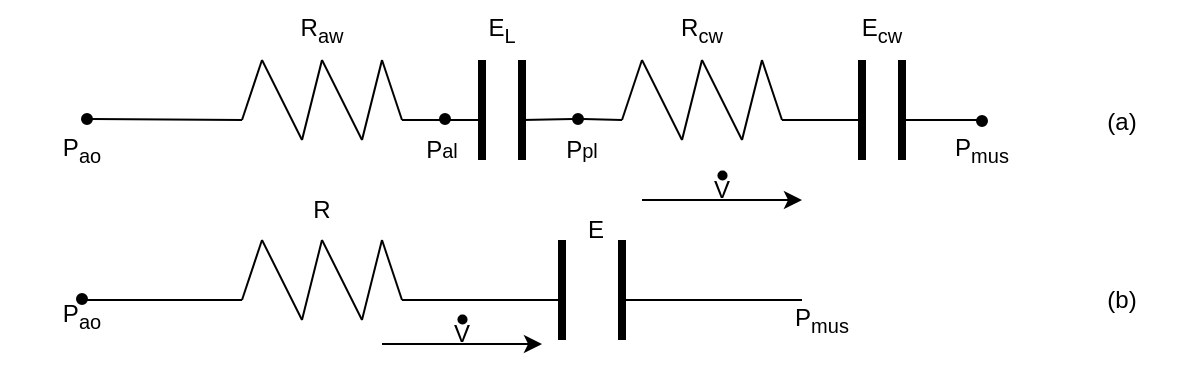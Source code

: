 <mxfile version="21.0.10" type="github">
  <diagram name="Page-1" id="DU7929VffPLDTpSWIeM4">
    <mxGraphModel dx="819" dy="432" grid="1" gridSize="10" guides="1" tooltips="1" connect="1" arrows="1" fold="1" page="1" pageScale="1" pageWidth="827" pageHeight="1169" math="0" shadow="0">
      <root>
        <mxCell id="0" />
        <mxCell id="1" parent="0" />
        <mxCell id="aiedSZeQPigK_nbAXmbQ-1" value="" style="endArrow=none;html=1;rounded=0;" edge="1" parent="1" source="aiedSZeQPigK_nbAXmbQ-56">
          <mxGeometry width="50" height="50" relative="1" as="geometry">
            <mxPoint x="120" y="160" as="sourcePoint" />
            <mxPoint x="200" y="160" as="targetPoint" />
          </mxGeometry>
        </mxCell>
        <mxCell id="aiedSZeQPigK_nbAXmbQ-2" value="" style="endArrow=none;html=1;rounded=0;" edge="1" parent="1">
          <mxGeometry width="50" height="50" relative="1" as="geometry">
            <mxPoint x="200" y="160" as="sourcePoint" />
            <mxPoint x="210" y="130" as="targetPoint" />
          </mxGeometry>
        </mxCell>
        <mxCell id="aiedSZeQPigK_nbAXmbQ-3" value="" style="endArrow=none;html=1;rounded=0;" edge="1" parent="1">
          <mxGeometry width="50" height="50" relative="1" as="geometry">
            <mxPoint x="210" y="130" as="sourcePoint" />
            <mxPoint x="230" y="170" as="targetPoint" />
          </mxGeometry>
        </mxCell>
        <mxCell id="aiedSZeQPigK_nbAXmbQ-4" value="" style="endArrow=none;html=1;rounded=0;" edge="1" parent="1">
          <mxGeometry width="50" height="50" relative="1" as="geometry">
            <mxPoint x="230" y="170" as="sourcePoint" />
            <mxPoint x="240" y="130" as="targetPoint" />
          </mxGeometry>
        </mxCell>
        <mxCell id="aiedSZeQPigK_nbAXmbQ-5" value="" style="endArrow=none;html=1;rounded=0;" edge="1" parent="1">
          <mxGeometry width="50" height="50" relative="1" as="geometry">
            <mxPoint x="240" y="130" as="sourcePoint" />
            <mxPoint x="260" y="170" as="targetPoint" />
          </mxGeometry>
        </mxCell>
        <mxCell id="aiedSZeQPigK_nbAXmbQ-6" value="" style="endArrow=none;html=1;rounded=0;" edge="1" parent="1">
          <mxGeometry width="50" height="50" relative="1" as="geometry">
            <mxPoint x="260" y="170" as="sourcePoint" />
            <mxPoint x="270" y="130" as="targetPoint" />
          </mxGeometry>
        </mxCell>
        <mxCell id="aiedSZeQPigK_nbAXmbQ-7" value="" style="endArrow=none;html=1;rounded=0;" edge="1" parent="1">
          <mxGeometry width="50" height="50" relative="1" as="geometry">
            <mxPoint x="270" y="130" as="sourcePoint" />
            <mxPoint x="280" y="160" as="targetPoint" />
          </mxGeometry>
        </mxCell>
        <mxCell id="aiedSZeQPigK_nbAXmbQ-8" value="" style="endArrow=none;html=1;rounded=0;" edge="1" parent="1">
          <mxGeometry width="50" height="50" relative="1" as="geometry">
            <mxPoint x="280" y="160" as="sourcePoint" />
            <mxPoint x="320" y="160" as="targetPoint" />
          </mxGeometry>
        </mxCell>
        <mxCell id="aiedSZeQPigK_nbAXmbQ-9" value="" style="endArrow=none;html=1;rounded=0;strokeWidth=4;" edge="1" parent="1">
          <mxGeometry width="50" height="50" relative="1" as="geometry">
            <mxPoint x="320" y="130" as="sourcePoint" />
            <mxPoint x="320" y="180" as="targetPoint" />
          </mxGeometry>
        </mxCell>
        <mxCell id="aiedSZeQPigK_nbAXmbQ-10" value="" style="endArrow=none;html=1;rounded=0;strokeWidth=4;" edge="1" parent="1">
          <mxGeometry width="50" height="50" relative="1" as="geometry">
            <mxPoint x="340" y="130" as="sourcePoint" />
            <mxPoint x="340" y="180" as="targetPoint" />
          </mxGeometry>
        </mxCell>
        <mxCell id="aiedSZeQPigK_nbAXmbQ-11" value="" style="endArrow=none;html=1;rounded=0;" edge="1" parent="1" source="aiedSZeQPigK_nbAXmbQ-59">
          <mxGeometry width="50" height="50" relative="1" as="geometry">
            <mxPoint x="340" y="160" as="sourcePoint" />
            <mxPoint x="390" y="160" as="targetPoint" />
          </mxGeometry>
        </mxCell>
        <mxCell id="aiedSZeQPigK_nbAXmbQ-12" value="" style="endArrow=none;html=1;rounded=0;" edge="1" parent="1">
          <mxGeometry width="50" height="50" relative="1" as="geometry">
            <mxPoint x="390" y="160" as="sourcePoint" />
            <mxPoint x="400" y="130" as="targetPoint" />
          </mxGeometry>
        </mxCell>
        <mxCell id="aiedSZeQPigK_nbAXmbQ-13" value="" style="endArrow=none;html=1;rounded=0;" edge="1" parent="1">
          <mxGeometry width="50" height="50" relative="1" as="geometry">
            <mxPoint x="400" y="130" as="sourcePoint" />
            <mxPoint x="420" y="170" as="targetPoint" />
          </mxGeometry>
        </mxCell>
        <mxCell id="aiedSZeQPigK_nbAXmbQ-14" value="" style="endArrow=none;html=1;rounded=0;" edge="1" parent="1">
          <mxGeometry width="50" height="50" relative="1" as="geometry">
            <mxPoint x="420" y="170" as="sourcePoint" />
            <mxPoint x="430" y="130" as="targetPoint" />
          </mxGeometry>
        </mxCell>
        <mxCell id="aiedSZeQPigK_nbAXmbQ-15" value="" style="endArrow=none;html=1;rounded=0;" edge="1" parent="1">
          <mxGeometry width="50" height="50" relative="1" as="geometry">
            <mxPoint x="430" y="130" as="sourcePoint" />
            <mxPoint x="450" y="170" as="targetPoint" />
          </mxGeometry>
        </mxCell>
        <mxCell id="aiedSZeQPigK_nbAXmbQ-16" value="" style="endArrow=none;html=1;rounded=0;" edge="1" parent="1">
          <mxGeometry width="50" height="50" relative="1" as="geometry">
            <mxPoint x="450" y="170" as="sourcePoint" />
            <mxPoint x="460" y="130" as="targetPoint" />
          </mxGeometry>
        </mxCell>
        <mxCell id="aiedSZeQPigK_nbAXmbQ-17" value="" style="endArrow=none;html=1;rounded=0;" edge="1" parent="1">
          <mxGeometry width="50" height="50" relative="1" as="geometry">
            <mxPoint x="460" y="130" as="sourcePoint" />
            <mxPoint x="470" y="160" as="targetPoint" />
          </mxGeometry>
        </mxCell>
        <mxCell id="aiedSZeQPigK_nbAXmbQ-18" value="" style="endArrow=none;html=1;rounded=0;" edge="1" parent="1">
          <mxGeometry width="50" height="50" relative="1" as="geometry">
            <mxPoint x="470" y="160" as="sourcePoint" />
            <mxPoint x="510" y="160" as="targetPoint" />
          </mxGeometry>
        </mxCell>
        <mxCell id="aiedSZeQPigK_nbAXmbQ-19" value="" style="endArrow=none;html=1;rounded=0;strokeWidth=4;" edge="1" parent="1">
          <mxGeometry width="50" height="50" relative="1" as="geometry">
            <mxPoint x="510" y="130" as="sourcePoint" />
            <mxPoint x="510" y="180" as="targetPoint" />
          </mxGeometry>
        </mxCell>
        <mxCell id="aiedSZeQPigK_nbAXmbQ-20" value="" style="endArrow=none;html=1;rounded=0;strokeWidth=4;" edge="1" parent="1">
          <mxGeometry width="50" height="50" relative="1" as="geometry">
            <mxPoint x="530" y="130" as="sourcePoint" />
            <mxPoint x="530" y="180" as="targetPoint" />
          </mxGeometry>
        </mxCell>
        <mxCell id="aiedSZeQPigK_nbAXmbQ-22" value="" style="endArrow=none;html=1;rounded=0;" edge="1" parent="1">
          <mxGeometry width="50" height="50" relative="1" as="geometry">
            <mxPoint x="530" y="160" as="sourcePoint" />
            <mxPoint x="570" y="160" as="targetPoint" />
          </mxGeometry>
        </mxCell>
        <mxCell id="aiedSZeQPigK_nbAXmbQ-23" value="" style="endArrow=none;html=1;rounded=0;" edge="1" parent="1">
          <mxGeometry width="50" height="50" relative="1" as="geometry">
            <mxPoint x="120" y="250" as="sourcePoint" />
            <mxPoint x="200" y="250" as="targetPoint" />
          </mxGeometry>
        </mxCell>
        <mxCell id="aiedSZeQPigK_nbAXmbQ-24" value="" style="endArrow=none;html=1;rounded=0;" edge="1" parent="1">
          <mxGeometry width="50" height="50" relative="1" as="geometry">
            <mxPoint x="200" y="250" as="sourcePoint" />
            <mxPoint x="210" y="220" as="targetPoint" />
          </mxGeometry>
        </mxCell>
        <mxCell id="aiedSZeQPigK_nbAXmbQ-25" value="" style="endArrow=none;html=1;rounded=0;" edge="1" parent="1">
          <mxGeometry width="50" height="50" relative="1" as="geometry">
            <mxPoint x="210" y="220" as="sourcePoint" />
            <mxPoint x="230" y="260" as="targetPoint" />
          </mxGeometry>
        </mxCell>
        <mxCell id="aiedSZeQPigK_nbAXmbQ-26" value="" style="endArrow=none;html=1;rounded=0;" edge="1" parent="1">
          <mxGeometry width="50" height="50" relative="1" as="geometry">
            <mxPoint x="230" y="260" as="sourcePoint" />
            <mxPoint x="240" y="220" as="targetPoint" />
          </mxGeometry>
        </mxCell>
        <mxCell id="aiedSZeQPigK_nbAXmbQ-27" value="" style="endArrow=none;html=1;rounded=0;" edge="1" parent="1">
          <mxGeometry width="50" height="50" relative="1" as="geometry">
            <mxPoint x="240" y="220" as="sourcePoint" />
            <mxPoint x="260" y="260" as="targetPoint" />
          </mxGeometry>
        </mxCell>
        <mxCell id="aiedSZeQPigK_nbAXmbQ-28" value="" style="endArrow=none;html=1;rounded=0;" edge="1" parent="1">
          <mxGeometry width="50" height="50" relative="1" as="geometry">
            <mxPoint x="260" y="260" as="sourcePoint" />
            <mxPoint x="270" y="220" as="targetPoint" />
          </mxGeometry>
        </mxCell>
        <mxCell id="aiedSZeQPigK_nbAXmbQ-29" value="" style="endArrow=none;html=1;rounded=0;" edge="1" parent="1">
          <mxGeometry width="50" height="50" relative="1" as="geometry">
            <mxPoint x="270" y="220" as="sourcePoint" />
            <mxPoint x="280" y="250" as="targetPoint" />
          </mxGeometry>
        </mxCell>
        <mxCell id="aiedSZeQPigK_nbAXmbQ-30" value="" style="endArrow=none;html=1;rounded=0;" edge="1" parent="1">
          <mxGeometry width="50" height="50" relative="1" as="geometry">
            <mxPoint x="280" y="250" as="sourcePoint" />
            <mxPoint x="360" y="250" as="targetPoint" />
          </mxGeometry>
        </mxCell>
        <mxCell id="aiedSZeQPigK_nbAXmbQ-31" value="" style="endArrow=none;html=1;rounded=0;strokeWidth=4;" edge="1" parent="1">
          <mxGeometry width="50" height="50" relative="1" as="geometry">
            <mxPoint x="360" y="220" as="sourcePoint" />
            <mxPoint x="360" y="270" as="targetPoint" />
          </mxGeometry>
        </mxCell>
        <mxCell id="aiedSZeQPigK_nbAXmbQ-32" value="" style="endArrow=none;html=1;rounded=0;strokeWidth=4;" edge="1" parent="1">
          <mxGeometry width="50" height="50" relative="1" as="geometry">
            <mxPoint x="390" y="220" as="sourcePoint" />
            <mxPoint x="390" y="270" as="targetPoint" />
          </mxGeometry>
        </mxCell>
        <mxCell id="aiedSZeQPigK_nbAXmbQ-33" value="" style="endArrow=none;html=1;rounded=0;" edge="1" parent="1">
          <mxGeometry width="50" height="50" relative="1" as="geometry">
            <mxPoint x="390" y="250" as="sourcePoint" />
            <mxPoint x="480" y="250" as="targetPoint" />
          </mxGeometry>
        </mxCell>
        <mxCell id="aiedSZeQPigK_nbAXmbQ-44" value="P&lt;sub&gt;ao&lt;/sub&gt;" style="text;html=1;strokeColor=none;fillColor=none;align=center;verticalAlign=middle;whiteSpace=wrap;rounded=0;" vertex="1" parent="1">
          <mxGeometry x="90" y="160" width="60" height="30" as="geometry" />
        </mxCell>
        <mxCell id="aiedSZeQPigK_nbAXmbQ-45" value="R&lt;sub&gt;aw&lt;/sub&gt;" style="text;html=1;strokeColor=none;fillColor=none;align=center;verticalAlign=middle;whiteSpace=wrap;rounded=0;" vertex="1" parent="1">
          <mxGeometry x="210" y="100" width="60" height="30" as="geometry" />
        </mxCell>
        <mxCell id="aiedSZeQPigK_nbAXmbQ-46" value="P&lt;span style=&quot;font-size: 10px;&quot;&gt;al&lt;/span&gt;" style="text;html=1;strokeColor=none;fillColor=none;align=center;verticalAlign=middle;whiteSpace=wrap;rounded=0;" vertex="1" parent="1">
          <mxGeometry x="270" y="160" width="60" height="30" as="geometry" />
        </mxCell>
        <mxCell id="aiedSZeQPigK_nbAXmbQ-47" value="E&lt;sub&gt;L&lt;/sub&gt;" style="text;html=1;strokeColor=none;fillColor=none;align=center;verticalAlign=middle;whiteSpace=wrap;rounded=0;" vertex="1" parent="1">
          <mxGeometry x="300" y="100" width="60" height="30" as="geometry" />
        </mxCell>
        <mxCell id="aiedSZeQPigK_nbAXmbQ-48" value="P&lt;span style=&quot;font-size: 10px;&quot;&gt;pl&lt;/span&gt;" style="text;html=1;strokeColor=none;fillColor=none;align=center;verticalAlign=middle;whiteSpace=wrap;rounded=0;" vertex="1" parent="1">
          <mxGeometry x="340" y="160" width="60" height="30" as="geometry" />
        </mxCell>
        <mxCell id="aiedSZeQPigK_nbAXmbQ-49" value="R&lt;sub&gt;cw&lt;/sub&gt;" style="text;html=1;strokeColor=none;fillColor=none;align=center;verticalAlign=middle;whiteSpace=wrap;rounded=0;" vertex="1" parent="1">
          <mxGeometry x="400" y="100" width="60" height="30" as="geometry" />
        </mxCell>
        <mxCell id="aiedSZeQPigK_nbAXmbQ-50" value="E&lt;sub&gt;cw&lt;/sub&gt;" style="text;html=1;strokeColor=none;fillColor=none;align=center;verticalAlign=middle;whiteSpace=wrap;rounded=0;" vertex="1" parent="1">
          <mxGeometry x="490" y="100" width="60" height="30" as="geometry" />
        </mxCell>
        <mxCell id="aiedSZeQPigK_nbAXmbQ-51" value="P&lt;sub&gt;mus&lt;/sub&gt;" style="text;html=1;strokeColor=none;fillColor=none;align=center;verticalAlign=middle;whiteSpace=wrap;rounded=0;" vertex="1" parent="1">
          <mxGeometry x="540" y="160" width="60" height="30" as="geometry" />
        </mxCell>
        <mxCell id="aiedSZeQPigK_nbAXmbQ-52" value="" style="endArrow=classic;html=1;rounded=0;" edge="1" parent="1">
          <mxGeometry width="50" height="50" relative="1" as="geometry">
            <mxPoint x="400" y="200" as="sourcePoint" />
            <mxPoint x="480" y="200" as="targetPoint" />
          </mxGeometry>
        </mxCell>
        <mxCell id="aiedSZeQPigK_nbAXmbQ-53" value="V" style="text;html=1;strokeColor=none;fillColor=none;align=center;verticalAlign=middle;whiteSpace=wrap;rounded=0;" vertex="1" parent="1">
          <mxGeometry x="410" y="180" width="60" height="30" as="geometry" />
        </mxCell>
        <mxCell id="aiedSZeQPigK_nbAXmbQ-54" value="" style="endArrow=none;html=1;rounded=0;" edge="1" parent="1">
          <mxGeometry width="50" height="50" relative="1" as="geometry">
            <mxPoint x="320" y="260" as="sourcePoint" />
            <mxPoint x="320" y="260" as="targetPoint" />
          </mxGeometry>
        </mxCell>
        <mxCell id="aiedSZeQPigK_nbAXmbQ-55" value="" style="ellipse;whiteSpace=wrap;html=1;aspect=fixed;fillColor=#000000;" vertex="1" parent="1">
          <mxGeometry x="117.5" y="247" width="5" height="5" as="geometry" />
        </mxCell>
        <mxCell id="aiedSZeQPigK_nbAXmbQ-57" value="" style="endArrow=none;html=1;rounded=0;" edge="1" parent="1" target="aiedSZeQPigK_nbAXmbQ-56">
          <mxGeometry width="50" height="50" relative="1" as="geometry">
            <mxPoint x="120" y="160" as="sourcePoint" />
            <mxPoint x="200" y="160" as="targetPoint" />
          </mxGeometry>
        </mxCell>
        <mxCell id="aiedSZeQPigK_nbAXmbQ-56" value="" style="ellipse;whiteSpace=wrap;html=1;aspect=fixed;fillColor=#000000;" vertex="1" parent="1">
          <mxGeometry x="120" y="157" width="5" height="5" as="geometry" />
        </mxCell>
        <mxCell id="aiedSZeQPigK_nbAXmbQ-58" value="" style="ellipse;whiteSpace=wrap;html=1;aspect=fixed;fillColor=#000000;" vertex="1" parent="1">
          <mxGeometry x="299" y="157" width="5" height="5" as="geometry" />
        </mxCell>
        <mxCell id="aiedSZeQPigK_nbAXmbQ-60" value="" style="endArrow=none;html=1;rounded=0;" edge="1" parent="1" target="aiedSZeQPigK_nbAXmbQ-59">
          <mxGeometry width="50" height="50" relative="1" as="geometry">
            <mxPoint x="340" y="160" as="sourcePoint" />
            <mxPoint x="390" y="160" as="targetPoint" />
          </mxGeometry>
        </mxCell>
        <mxCell id="aiedSZeQPigK_nbAXmbQ-59" value="" style="ellipse;whiteSpace=wrap;html=1;aspect=fixed;fillColor=#000000;" vertex="1" parent="1">
          <mxGeometry x="365.5" y="157" width="5" height="5" as="geometry" />
        </mxCell>
        <mxCell id="aiedSZeQPigK_nbAXmbQ-61" value="" style="ellipse;whiteSpace=wrap;html=1;aspect=fixed;fillColor=#000000;" vertex="1" parent="1">
          <mxGeometry x="567.5" y="158" width="5" height="5" as="geometry" />
        </mxCell>
        <mxCell id="aiedSZeQPigK_nbAXmbQ-62" value="" style="ellipse;whiteSpace=wrap;html=1;aspect=fixed;fillColor=#000000;" vertex="1" parent="1">
          <mxGeometry x="80" y="125" as="geometry" />
        </mxCell>
        <mxCell id="aiedSZeQPigK_nbAXmbQ-63" value="" style="ellipse;whiteSpace=wrap;html=1;aspect=fixed;fillColor=#000000;strokeWidth=0;shadow=0;" vertex="1" parent="1">
          <mxGeometry x="437.5" y="185" width="5" height="5" as="geometry" />
        </mxCell>
        <mxCell id="aiedSZeQPigK_nbAXmbQ-66" value="P&lt;sub&gt;ao&lt;/sub&gt;" style="text;html=1;strokeColor=none;fillColor=none;align=center;verticalAlign=middle;whiteSpace=wrap;rounded=0;" vertex="1" parent="1">
          <mxGeometry x="90" y="243" width="60" height="30" as="geometry" />
        </mxCell>
        <mxCell id="aiedSZeQPigK_nbAXmbQ-68" value="R" style="text;html=1;strokeColor=none;fillColor=none;align=center;verticalAlign=middle;whiteSpace=wrap;rounded=0;" vertex="1" parent="1">
          <mxGeometry x="210" y="190" width="60" height="30" as="geometry" />
        </mxCell>
        <mxCell id="aiedSZeQPigK_nbAXmbQ-69" value="" style="endArrow=classic;html=1;rounded=0;" edge="1" parent="1">
          <mxGeometry width="50" height="50" relative="1" as="geometry">
            <mxPoint x="270" y="272" as="sourcePoint" />
            <mxPoint x="350" y="272" as="targetPoint" />
          </mxGeometry>
        </mxCell>
        <mxCell id="aiedSZeQPigK_nbAXmbQ-70" value="V" style="text;html=1;strokeColor=none;fillColor=none;align=center;verticalAlign=middle;whiteSpace=wrap;rounded=0;" vertex="1" parent="1">
          <mxGeometry x="280" y="252" width="60" height="30" as="geometry" />
        </mxCell>
        <mxCell id="aiedSZeQPigK_nbAXmbQ-71" value="" style="ellipse;whiteSpace=wrap;html=1;aspect=fixed;fillColor=#000000;strokeWidth=0;shadow=0;" vertex="1" parent="1">
          <mxGeometry x="307.5" y="257" width="5" height="5" as="geometry" />
        </mxCell>
        <mxCell id="aiedSZeQPigK_nbAXmbQ-72" value="E" style="text;html=1;strokeColor=none;fillColor=none;align=center;verticalAlign=middle;whiteSpace=wrap;rounded=0;" vertex="1" parent="1">
          <mxGeometry x="347" y="200" width="60" height="30" as="geometry" />
        </mxCell>
        <mxCell id="aiedSZeQPigK_nbAXmbQ-73" value="P&lt;sub&gt;mus&lt;/sub&gt;" style="text;html=1;strokeColor=none;fillColor=none;align=center;verticalAlign=middle;whiteSpace=wrap;rounded=0;" vertex="1" parent="1">
          <mxGeometry x="460" y="244.5" width="60" height="30" as="geometry" />
        </mxCell>
        <mxCell id="aiedSZeQPigK_nbAXmbQ-74" value="(a)" style="text;html=1;strokeColor=none;fillColor=none;align=center;verticalAlign=middle;whiteSpace=wrap;rounded=0;" vertex="1" parent="1">
          <mxGeometry x="610" y="145.5" width="60" height="30" as="geometry" />
        </mxCell>
        <mxCell id="aiedSZeQPigK_nbAXmbQ-75" value="(b)" style="text;html=1;strokeColor=none;fillColor=none;align=center;verticalAlign=middle;whiteSpace=wrap;rounded=0;" vertex="1" parent="1">
          <mxGeometry x="610" y="234.5" width="60" height="30" as="geometry" />
        </mxCell>
      </root>
    </mxGraphModel>
  </diagram>
</mxfile>
